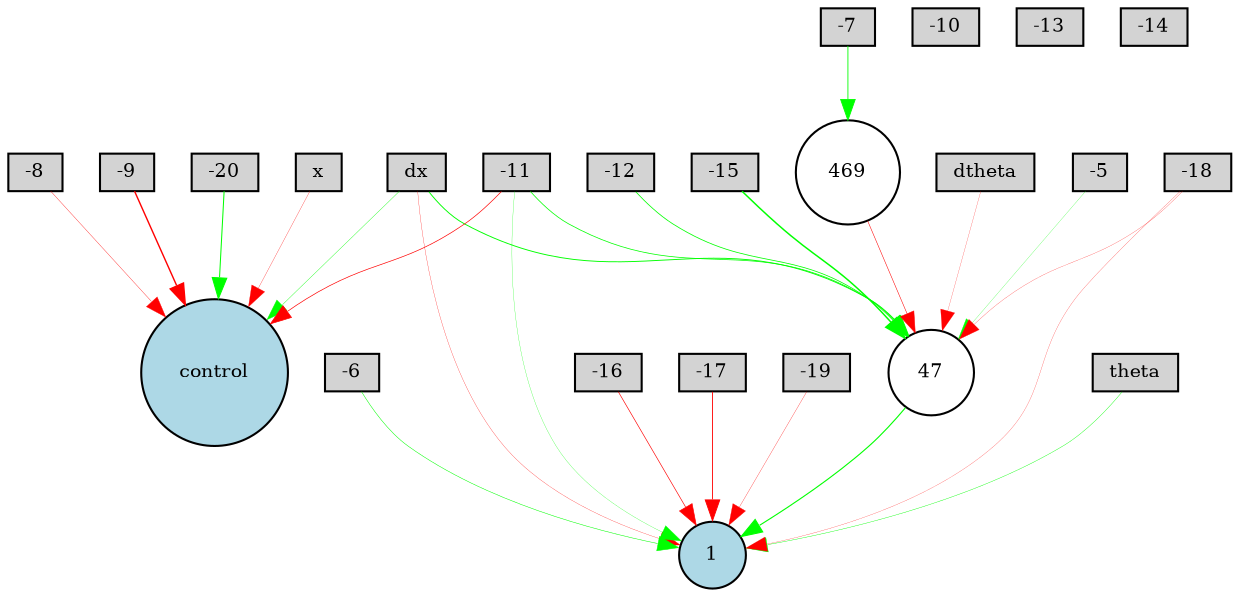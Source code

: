 digraph {
	node [fontsize=9 height=0.2 shape=circle width=0.2]
	x [fillcolor=lightgray shape=box style=filled]
	dx [fillcolor=lightgray shape=box style=filled]
	theta [fillcolor=lightgray shape=box style=filled]
	dtheta [fillcolor=lightgray shape=box style=filled]
	-5 [fillcolor=lightgray shape=box style=filled]
	-6 [fillcolor=lightgray shape=box style=filled]
	-7 [fillcolor=lightgray shape=box style=filled]
	-8 [fillcolor=lightgray shape=box style=filled]
	-9 [fillcolor=lightgray shape=box style=filled]
	-10 [fillcolor=lightgray shape=box style=filled]
	-11 [fillcolor=lightgray shape=box style=filled]
	-12 [fillcolor=lightgray shape=box style=filled]
	-13 [fillcolor=lightgray shape=box style=filled]
	-14 [fillcolor=lightgray shape=box style=filled]
	-15 [fillcolor=lightgray shape=box style=filled]
	-16 [fillcolor=lightgray shape=box style=filled]
	-17 [fillcolor=lightgray shape=box style=filled]
	-18 [fillcolor=lightgray shape=box style=filled]
	-19 [fillcolor=lightgray shape=box style=filled]
	-20 [fillcolor=lightgray shape=box style=filled]
	control [fillcolor=lightblue style=filled]
	1 [fillcolor=lightblue style=filled]
	47 [fillcolor=white style=filled]
	469 [fillcolor=white style=filled]
	-16 -> 1 [color=red penwidth=0.30905573878655024 style=solid]
	-12 -> 47 [color=green penwidth=0.37113223000710793 style=solid]
	-18 -> 47 [color=red penwidth=0.1079367508904823 style=solid]
	theta -> 1 [color=green penwidth=0.19078218559248816 style=solid]
	47 -> 1 [color=green penwidth=0.5301731268540619 style=solid]
	-19 -> 1 [color=red penwidth=0.13962461379129545 style=solid]
	-17 -> 1 [color=red penwidth=0.42225491577227015 style=solid]
	dtheta -> 47 [color=red penwidth=0.1008904035608949 style=solid]
	-11 -> 1 [color=green penwidth=0.12467884743783111 style=solid]
	-11 -> 47 [color=green penwidth=0.35760614525717127 style=solid]
	-8 -> control [color=red penwidth=0.1672956921443105 style=solid]
	-11 -> control [color=red penwidth=0.32411694973252325 style=solid]
	dx -> 1 [color=red penwidth=0.12827101531946472 style=solid]
	-9 -> control [color=red penwidth=0.6740730502753977 style=solid]
	x -> control [color=red penwidth=0.13598633088748557 style=solid]
	-20 -> control [color=green penwidth=0.48767375446145345 style=solid]
	dx -> control [color=green penwidth=0.17534951698565449 style=solid]
	-15 -> 47 [color=green penwidth=0.71206514142988 style=solid]
	dx -> 47 [color=green penwidth=0.44691343392509153 style=solid]
	-18 -> 1 [color=red penwidth=0.10559925208269247 style=solid]
	-6 -> 1 [color=green penwidth=0.24371858929205095 style=solid]
	-5 -> 47 [color=green penwidth=0.11093012405448098 style=solid]
	-7 -> 469 [color=green penwidth=0.41753474339902963 style=solid]
	469 -> 47 [color=red penwidth=0.25244496802610566 style=solid]
}
